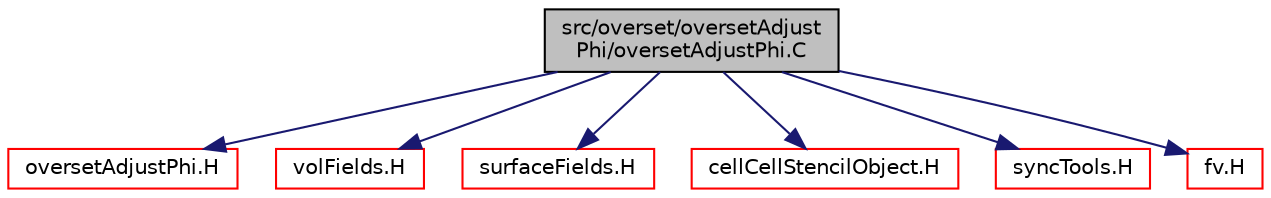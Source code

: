 digraph "src/overset/oversetAdjustPhi/oversetAdjustPhi.C"
{
  bgcolor="transparent";
  edge [fontname="Helvetica",fontsize="10",labelfontname="Helvetica",labelfontsize="10"];
  node [fontname="Helvetica",fontsize="10",shape=record];
  Node1 [label="src/overset/oversetAdjust\lPhi/oversetAdjustPhi.C",height=0.2,width=0.4,color="black", fillcolor="grey75", style="filled" fontcolor="black"];
  Node1 -> Node2 [color="midnightblue",fontsize="10",style="solid",fontname="Helvetica"];
  Node2 [label="oversetAdjustPhi.H",height=0.2,width=0.4,color="red",URL="$oversetAdjustPhi_8H.html",tooltip="Adjust the balance of fluxes on the faces between interpolated and calculated to obey continuity..."];
  Node1 -> Node3 [color="midnightblue",fontsize="10",style="solid",fontname="Helvetica"];
  Node3 [label="volFields.H",height=0.2,width=0.4,color="red",URL="$volFields_8H.html"];
  Node1 -> Node4 [color="midnightblue",fontsize="10",style="solid",fontname="Helvetica"];
  Node4 [label="surfaceFields.H",height=0.2,width=0.4,color="red",URL="$surfaceFields_8H.html",tooltip="Foam::surfaceFields. "];
  Node1 -> Node5 [color="midnightblue",fontsize="10",style="solid",fontname="Helvetica"];
  Node5 [label="cellCellStencilObject.H",height=0.2,width=0.4,color="red",URL="$cellCellStencilObject_8H.html"];
  Node1 -> Node6 [color="midnightblue",fontsize="10",style="solid",fontname="Helvetica"];
  Node6 [label="syncTools.H",height=0.2,width=0.4,color="red",URL="$syncTools_8H.html"];
  Node1 -> Node7 [color="midnightblue",fontsize="10",style="solid",fontname="Helvetica"];
  Node7 [label="fv.H",height=0.2,width=0.4,color="red",URL="$fv_8H.html"];
}
